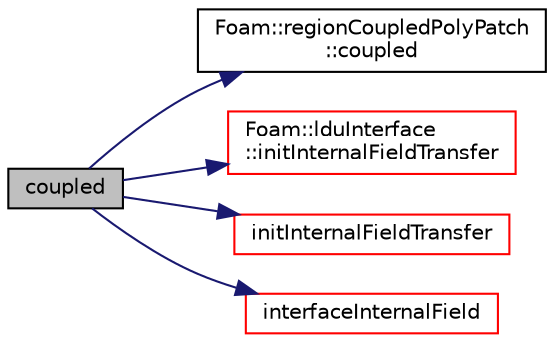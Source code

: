 digraph "coupled"
{
  bgcolor="transparent";
  edge [fontname="Helvetica",fontsize="10",labelfontname="Helvetica",labelfontsize="10"];
  node [fontname="Helvetica",fontsize="10",shape=record];
  rankdir="LR";
  Node1 [label="coupled",height=0.2,width=0.4,color="black", fillcolor="grey75", style="filled", fontcolor="black"];
  Node1 -> Node2 [color="midnightblue",fontsize="10",style="solid",fontname="Helvetica"];
  Node2 [label="Foam::regionCoupledPolyPatch\l::coupled",height=0.2,width=0.4,color="black",URL="$a02186.html#acffd678e538fc569f301aacdb4f019b7",tooltip="Is it coupled? "];
  Node1 -> Node3 [color="midnightblue",fontsize="10",style="solid",fontname="Helvetica"];
  Node3 [label="Foam::lduInterface\l::initInternalFieldTransfer",height=0.2,width=0.4,color="red",URL="$a01307.html#a07b6c32ae22f4a397dc8865bb37db3fc",tooltip="Initialise transfer of internal field adjacent to the interface. "];
  Node1 -> Node4 [color="midnightblue",fontsize="10",style="solid",fontname="Helvetica"];
  Node4 [label="initInternalFieldTransfer",height=0.2,width=0.4,color="red",URL="$a02181.html#a0d234b9527158467eaa694e93015346e",tooltip="Initialise neighbour field transfer. "];
  Node1 -> Node5 [color="midnightblue",fontsize="10",style="solid",fontname="Helvetica"];
  Node5 [label="interfaceInternalField",height=0.2,width=0.4,color="red",URL="$a02181.html#a346641bf2f8bed76917a8ae4fff65384",tooltip="Return the values of the given internal data adjacent to. "];
}
